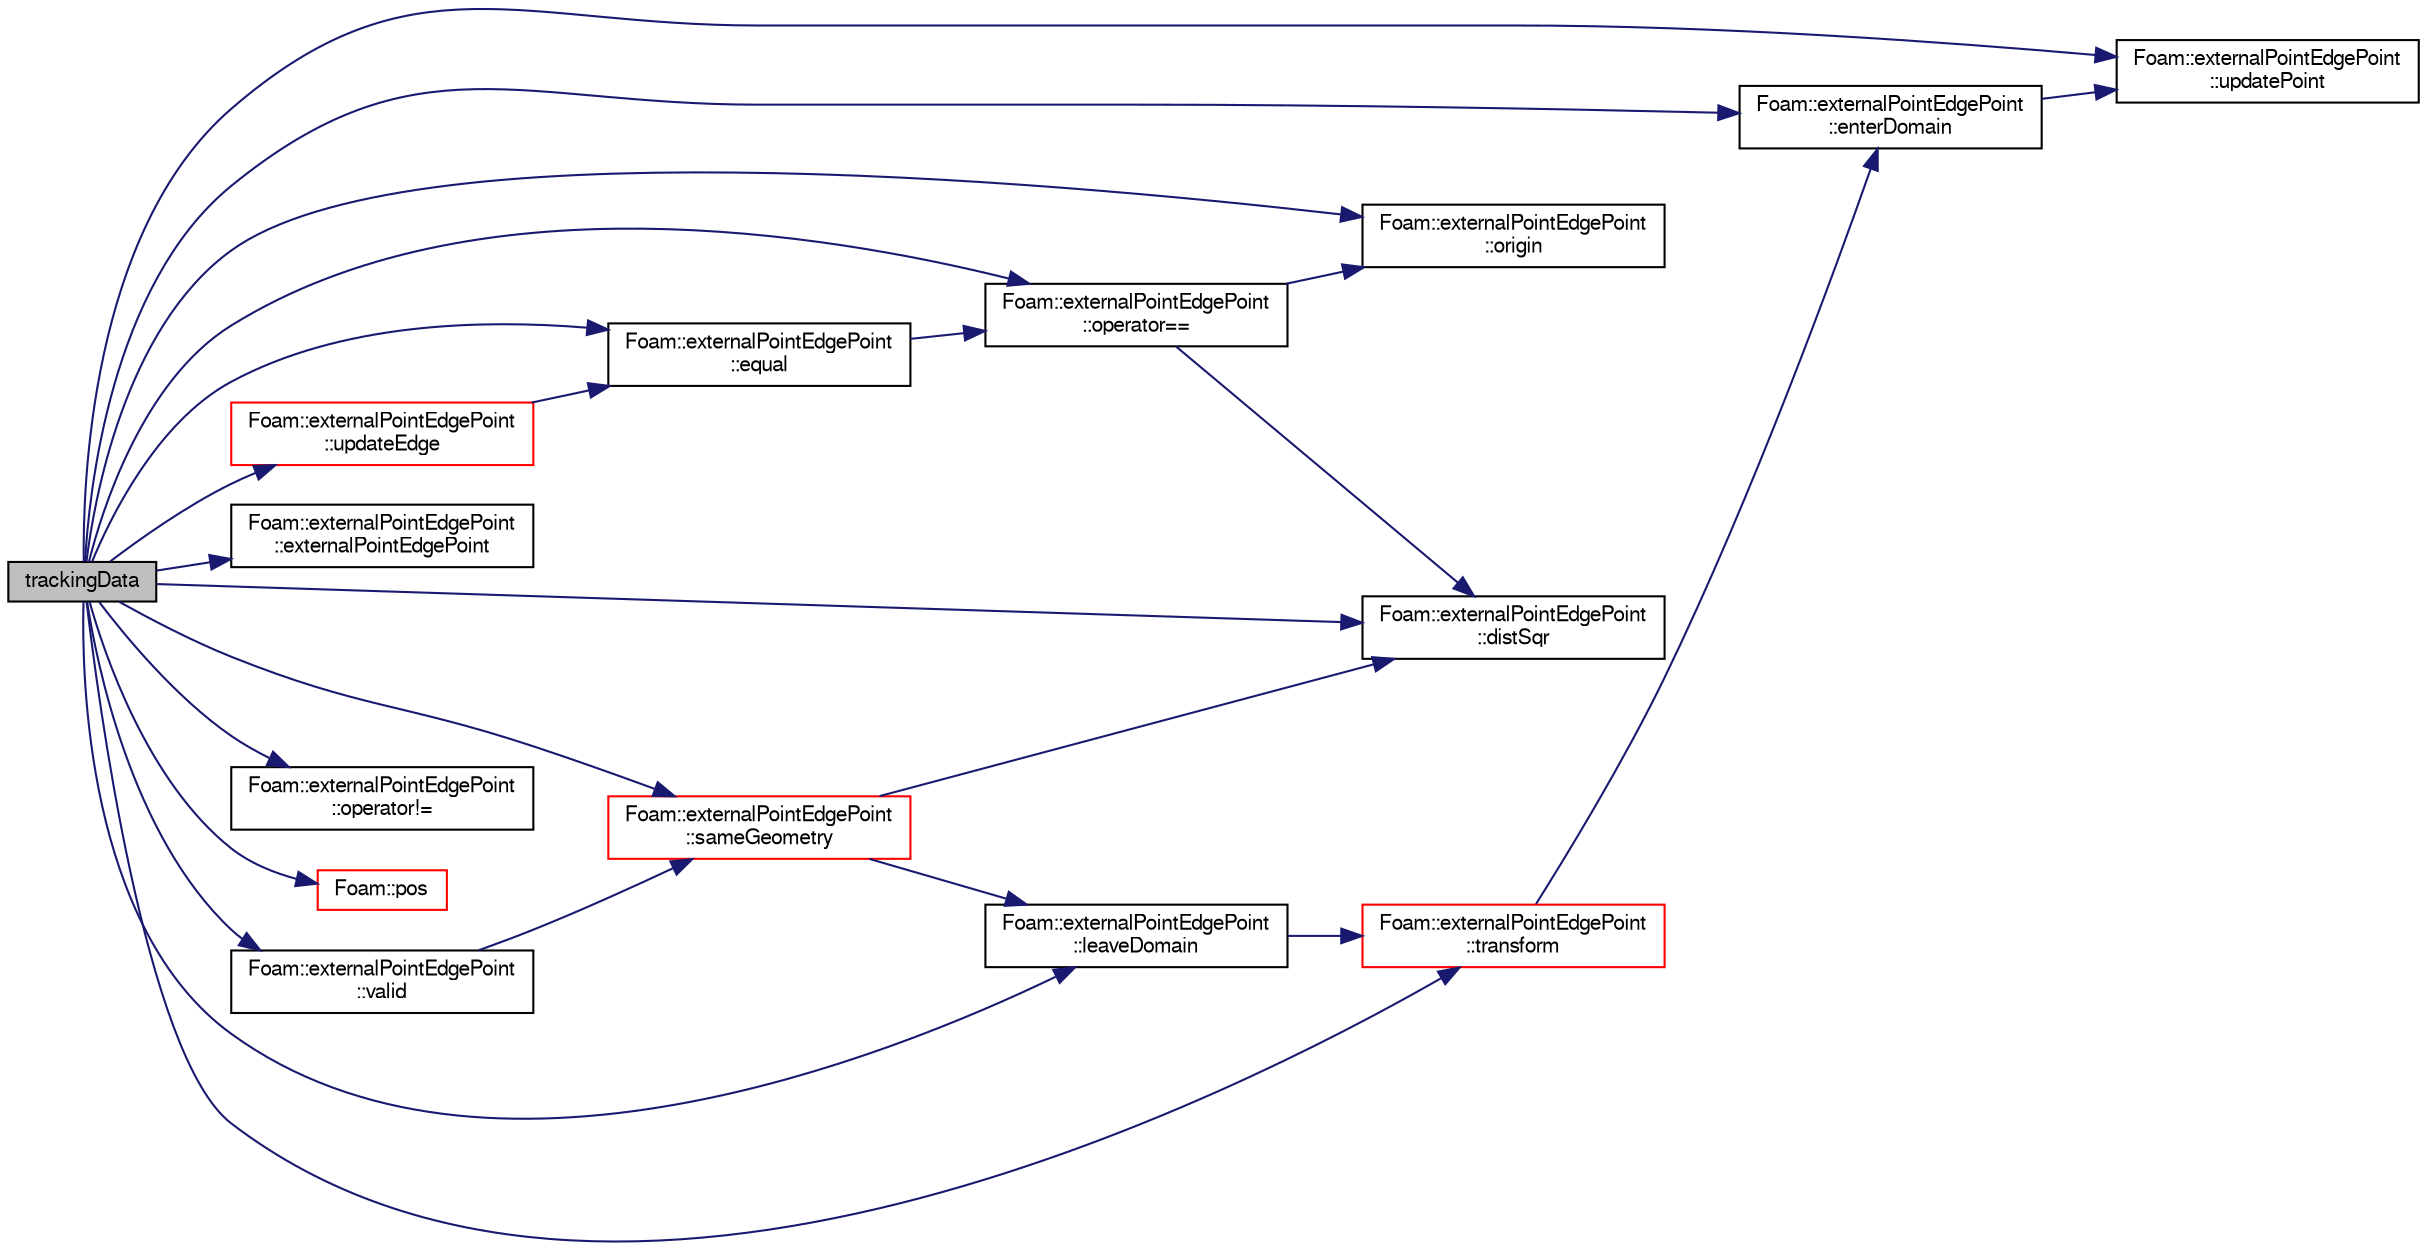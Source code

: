 digraph "trackingData"
{
  bgcolor="transparent";
  edge [fontname="FreeSans",fontsize="10",labelfontname="FreeSans",labelfontsize="10"];
  node [fontname="FreeSans",fontsize="10",shape=record];
  rankdir="LR";
  Node0 [label="trackingData",height=0.2,width=0.4,color="black", fillcolor="grey75", style="filled", fontcolor="black"];
  Node0 -> Node1 [color="midnightblue",fontsize="10",style="solid",fontname="FreeSans"];
  Node1 [label="Foam::externalPointEdgePoint\l::distSqr",height=0.2,width=0.4,color="black",URL="$a29538.html#a39ae6410ed72159d687474cf6b1c4df0"];
  Node0 -> Node2 [color="midnightblue",fontsize="10",style="solid",fontname="FreeSans"];
  Node2 [label="Foam::externalPointEdgePoint\l::enterDomain",height=0.2,width=0.4,color="black",URL="$a29538.html#a42908ca7dd32e79250d338b9fb984bef",tooltip="Convert relative origin to absolute by adding entering point. "];
  Node2 -> Node3 [color="midnightblue",fontsize="10",style="solid",fontname="FreeSans"];
  Node3 [label="Foam::externalPointEdgePoint\l::updatePoint",height=0.2,width=0.4,color="black",URL="$a29538.html#a73a91fd50c5cdd7f0dae918465495002",tooltip="Influence of edge on point. "];
  Node0 -> Node4 [color="midnightblue",fontsize="10",style="solid",fontname="FreeSans"];
  Node4 [label="Foam::externalPointEdgePoint\l::equal",height=0.2,width=0.4,color="black",URL="$a29538.html#a19dc303dda7a030f3129abd2f6d09d81",tooltip="Equivalent to operator== with TrackingData. "];
  Node4 -> Node5 [color="midnightblue",fontsize="10",style="solid",fontname="FreeSans"];
  Node5 [label="Foam::externalPointEdgePoint\l::operator==",height=0.2,width=0.4,color="black",URL="$a29538.html#afd706804dc4947a3d6812de5e9852ce3"];
  Node5 -> Node1 [color="midnightblue",fontsize="10",style="solid",fontname="FreeSans"];
  Node5 -> Node6 [color="midnightblue",fontsize="10",style="solid",fontname="FreeSans"];
  Node6 [label="Foam::externalPointEdgePoint\l::origin",height=0.2,width=0.4,color="black",URL="$a29538.html#ace9e7995e84e1df883113af86a8a524f"];
  Node0 -> Node7 [color="midnightblue",fontsize="10",style="solid",fontname="FreeSans"];
  Node7 [label="Foam::externalPointEdgePoint\l::externalPointEdgePoint",height=0.2,width=0.4,color="black",URL="$a29538.html#a0b515a2be4f15c2487bd7cf13cf8dee7",tooltip="Construct null. "];
  Node0 -> Node8 [color="midnightblue",fontsize="10",style="solid",fontname="FreeSans"];
  Node8 [label="Foam::externalPointEdgePoint\l::leaveDomain",height=0.2,width=0.4,color="black",URL="$a29538.html#abca1a09f7512f3e437e9dad338f17f12",tooltip="Convert origin to relative vector to leaving point. "];
  Node8 -> Node9 [color="midnightblue",fontsize="10",style="solid",fontname="FreeSans"];
  Node9 [label="Foam::externalPointEdgePoint\l::transform",height=0.2,width=0.4,color="red",URL="$a29538.html#a972cad5e4f03f84eb3a404ea8a8dc5c7",tooltip="Apply rotation matrix to origin. "];
  Node9 -> Node2 [color="midnightblue",fontsize="10",style="solid",fontname="FreeSans"];
  Node0 -> Node11 [color="midnightblue",fontsize="10",style="solid",fontname="FreeSans"];
  Node11 [label="Foam::externalPointEdgePoint\l::operator!=",height=0.2,width=0.4,color="black",URL="$a29538.html#a3623e286b0395864506a618516ae6d01"];
  Node0 -> Node5 [color="midnightblue",fontsize="10",style="solid",fontname="FreeSans"];
  Node0 -> Node6 [color="midnightblue",fontsize="10",style="solid",fontname="FreeSans"];
  Node0 -> Node12 [color="midnightblue",fontsize="10",style="solid",fontname="FreeSans"];
  Node12 [label="Foam::pos",height=0.2,width=0.4,color="red",URL="$a21124.html#a09a190b59f3d01b258bca0fa964a6212"];
  Node0 -> Node16 [color="midnightblue",fontsize="10",style="solid",fontname="FreeSans"];
  Node16 [label="Foam::externalPointEdgePoint\l::sameGeometry",height=0.2,width=0.4,color="red",URL="$a29538.html#a2074fc1a6f6e2bc41211dc77522cca71",tooltip="Check for identical geometrical data. Used for cyclics checking. "];
  Node16 -> Node1 [color="midnightblue",fontsize="10",style="solid",fontname="FreeSans"];
  Node16 -> Node8 [color="midnightblue",fontsize="10",style="solid",fontname="FreeSans"];
  Node0 -> Node9 [color="midnightblue",fontsize="10",style="solid",fontname="FreeSans"];
  Node0 -> Node18 [color="midnightblue",fontsize="10",style="solid",fontname="FreeSans"];
  Node18 [label="Foam::externalPointEdgePoint\l::updateEdge",height=0.2,width=0.4,color="red",URL="$a29538.html#a90e0bea72f9f2257b171dcb6ccac8ed1",tooltip="Influence of point on edge. "];
  Node18 -> Node4 [color="midnightblue",fontsize="10",style="solid",fontname="FreeSans"];
  Node0 -> Node3 [color="midnightblue",fontsize="10",style="solid",fontname="FreeSans"];
  Node0 -> Node24 [color="midnightblue",fontsize="10",style="solid",fontname="FreeSans"];
  Node24 [label="Foam::externalPointEdgePoint\l::valid",height=0.2,width=0.4,color="black",URL="$a29538.html#aa4ad85c1548bba1f67ef9566c82f7baa",tooltip="Check whether origin has been changed at all or. "];
  Node24 -> Node16 [color="midnightblue",fontsize="10",style="solid",fontname="FreeSans"];
}
